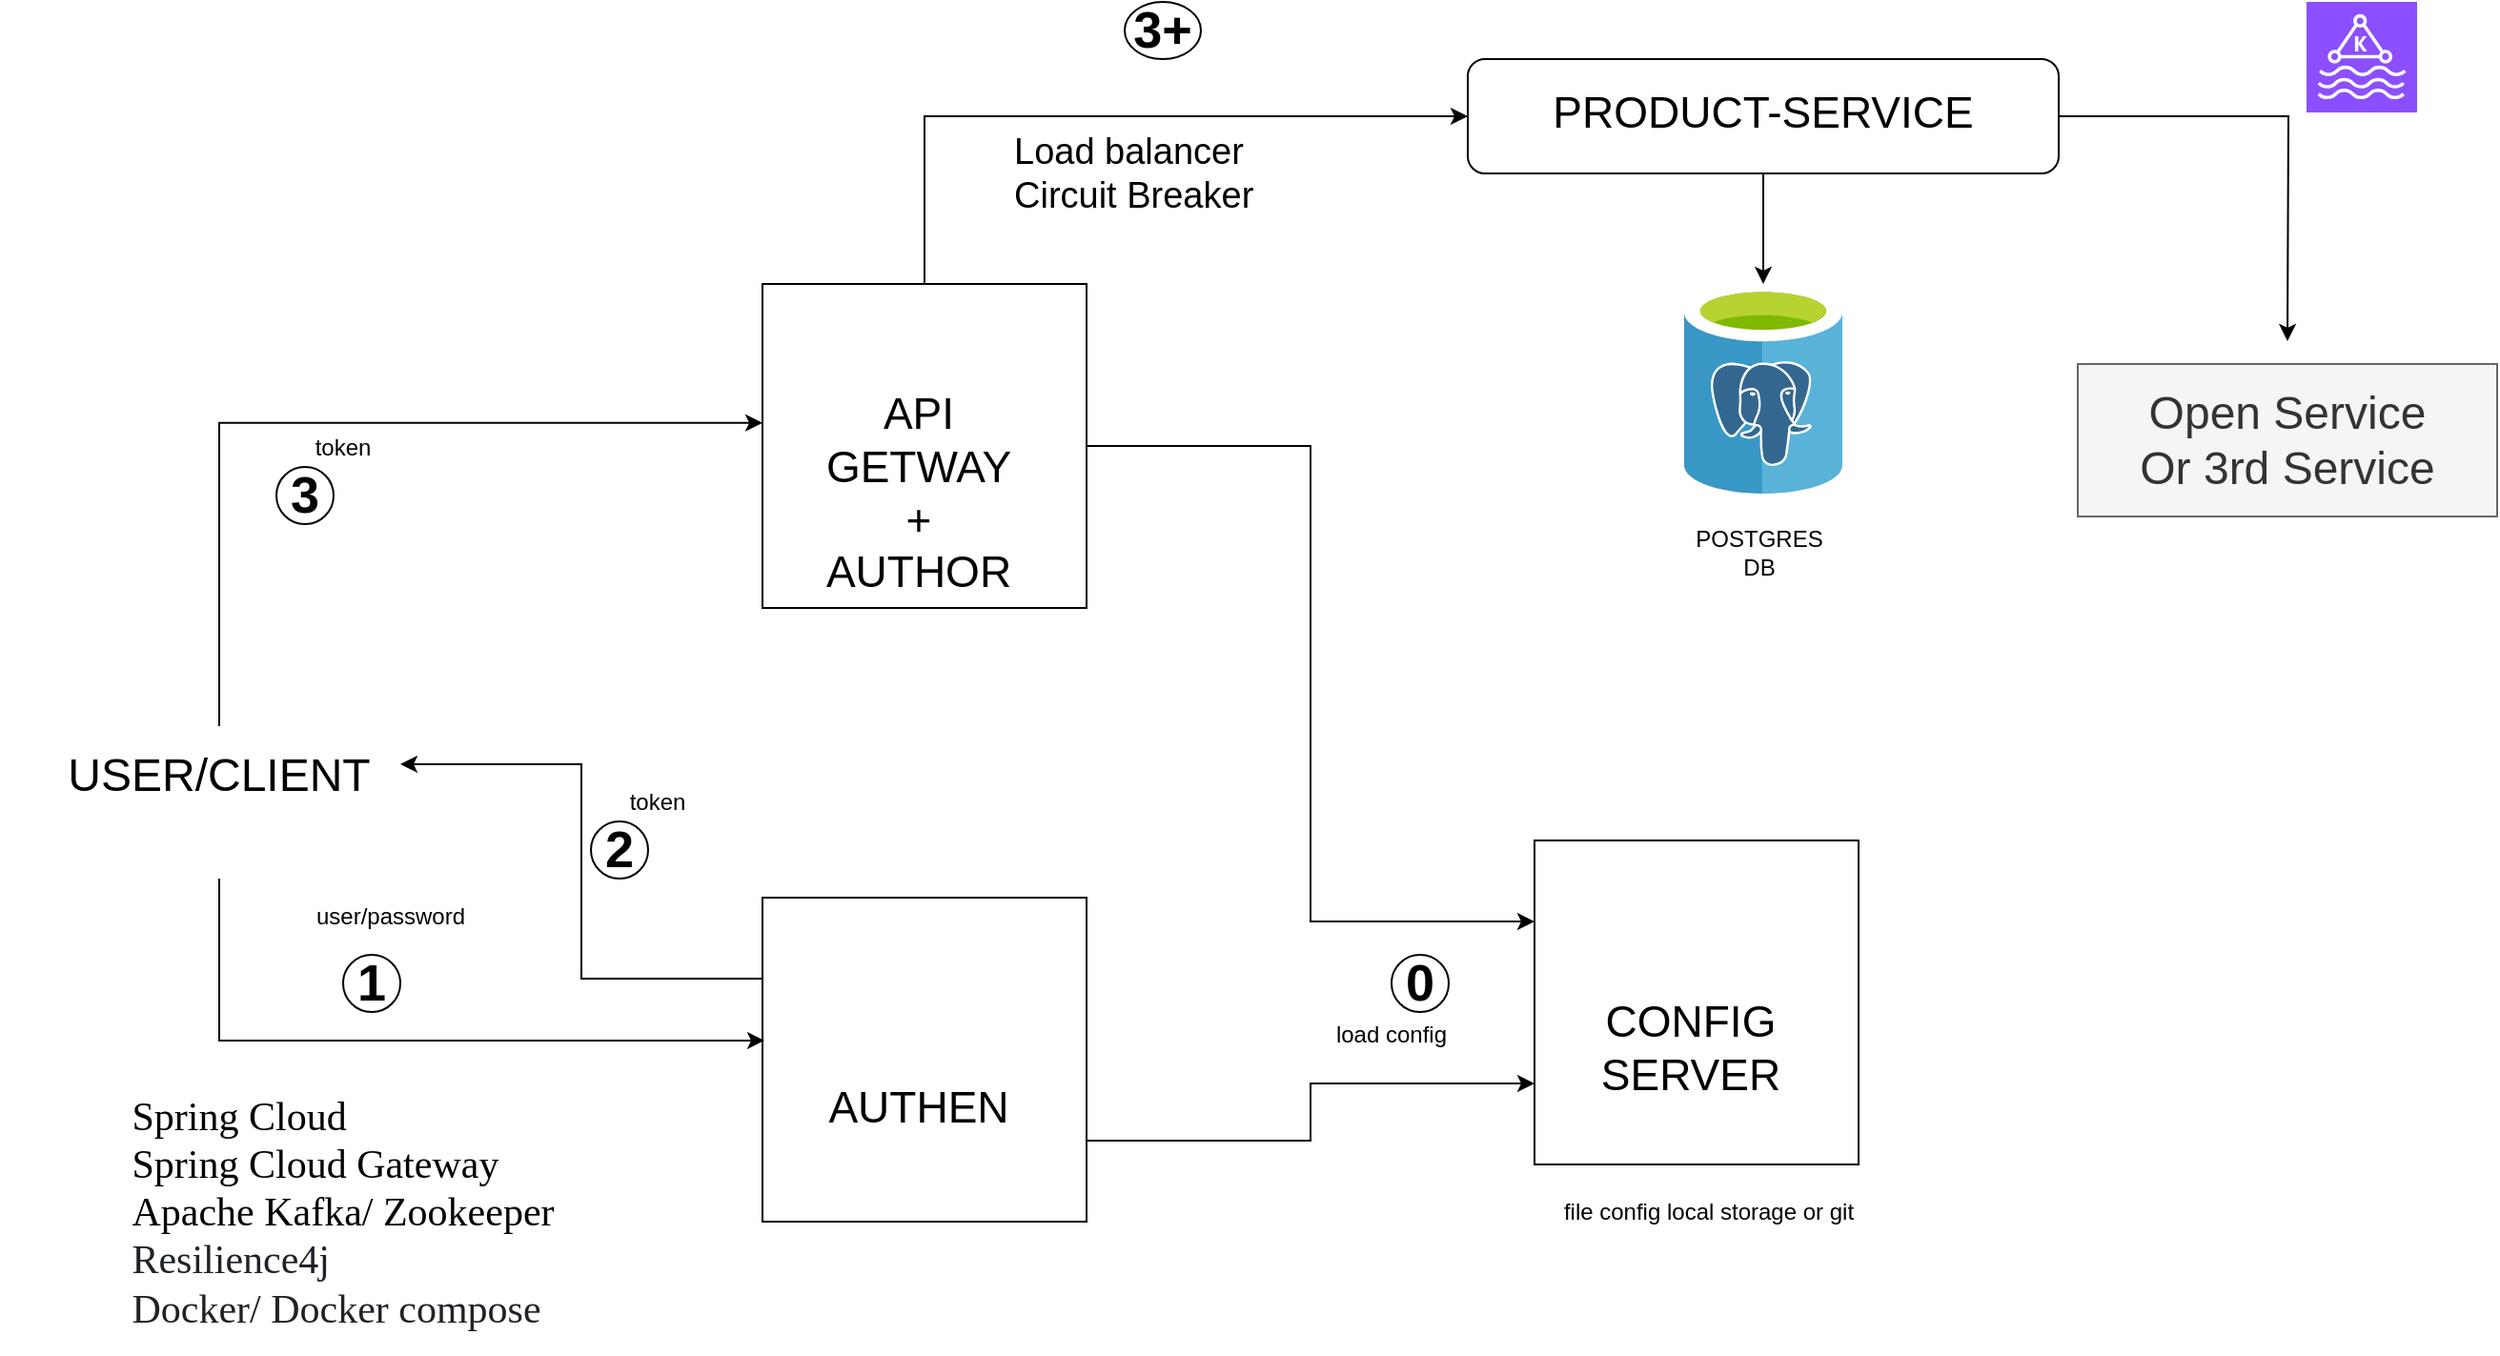 <mxfile version="24.1.0" type="device">
  <diagram name="Page-1" id="IODUMDfnzfg5WSkq0HOb">
    <mxGraphModel dx="1434" dy="738" grid="1" gridSize="10" guides="1" tooltips="1" connect="1" arrows="1" fold="1" page="1" pageScale="1" pageWidth="1369" pageHeight="936" math="0" shadow="0">
      <root>
        <mxCell id="0" />
        <mxCell id="1" parent="0" />
        <mxCell id="_nBaNx2a2KP-oIEA9KMs-3" value="" style="group" parent="1" vertex="1" connectable="0">
          <mxGeometry x="400" y="168" width="170" height="202" as="geometry" />
        </mxCell>
        <mxCell id="_nBaNx2a2KP-oIEA9KMs-1" value="" style="whiteSpace=wrap;html=1;aspect=fixed;" parent="_nBaNx2a2KP-oIEA9KMs-3" vertex="1">
          <mxGeometry width="170" height="170" as="geometry" />
        </mxCell>
        <mxCell id="_nBaNx2a2KP-oIEA9KMs-2" value="&lt;font style=&quot;font-size: 23px;&quot;&gt;API GETWAY&lt;br&gt;+ AUTHOR&lt;/font&gt;" style="text;html=1;align=center;verticalAlign=middle;whiteSpace=wrap;rounded=0;" parent="_nBaNx2a2KP-oIEA9KMs-3" vertex="1">
          <mxGeometry x="32.692" y="102.554" width="98.077" height="15.538" as="geometry" />
        </mxCell>
        <mxCell id="_nBaNx2a2KP-oIEA9KMs-24" style="edgeStyle=orthogonalEdgeStyle;rounded=0;orthogonalLoop=1;jettySize=auto;html=1;entryX=0;entryY=0.5;entryDx=0;entryDy=0;" parent="1" source="_nBaNx2a2KP-oIEA9KMs-9" edge="1">
          <mxGeometry relative="1" as="geometry">
            <mxPoint x="1200" y="198" as="targetPoint" />
          </mxGeometry>
        </mxCell>
        <mxCell id="9PCEL7k4kP_OmGIp3oCn-26" value="" style="edgeStyle=orthogonalEdgeStyle;rounded=0;orthogonalLoop=1;jettySize=auto;html=1;" edge="1" parent="1" source="_nBaNx2a2KP-oIEA9KMs-9" target="_nBaNx2a2KP-oIEA9KMs-33">
          <mxGeometry relative="1" as="geometry" />
        </mxCell>
        <mxCell id="_nBaNx2a2KP-oIEA9KMs-9" value="" style="rounded=1;whiteSpace=wrap;html=1;" parent="1" vertex="1">
          <mxGeometry x="770" y="50" width="310" height="60" as="geometry" />
        </mxCell>
        <mxCell id="_nBaNx2a2KP-oIEA9KMs-21" style="edgeStyle=orthogonalEdgeStyle;rounded=0;orthogonalLoop=1;jettySize=auto;html=1;exitX=0.5;exitY=0;exitDx=0;exitDy=0;entryX=0;entryY=0.5;entryDx=0;entryDy=0;" parent="1" source="_nBaNx2a2KP-oIEA9KMs-1" target="_nBaNx2a2KP-oIEA9KMs-9" edge="1">
          <mxGeometry relative="1" as="geometry" />
        </mxCell>
        <mxCell id="_nBaNx2a2KP-oIEA9KMs-31" value="&lt;div style=&quot;text-align: left; font-size: 21px;&quot;&gt;&lt;span style=&quot;font-family: &amp;quot;Times New Roman&amp;quot;; background-color: initial;&quot;&gt;&lt;font style=&quot;font-size: 21px;&quot;&gt;Spring Cloud&lt;/font&gt;&lt;/span&gt;&lt;/div&gt;&lt;font style=&quot;font-size: 21px;&quot; face=&quot;Times New Roman&quot;&gt;&lt;div style=&quot;text-align: left;&quot;&gt;&lt;span style=&quot;background-color: initial;&quot;&gt;Spring Cloud Gateway&lt;/span&gt;&lt;/div&gt;&lt;div style=&quot;text-align: left;&quot;&gt;&lt;span style=&quot;background-color: initial;&quot;&gt;Apache Kafka/ Zookeeper&lt;/span&gt;&lt;/div&gt;&lt;span style=&quot;color: rgb(31, 35, 40); background-color: rgb(255, 255, 255);&quot;&gt;&lt;div style=&quot;text-align: left;&quot;&gt;Resilience4j&amp;nbsp;&lt;/div&gt;&lt;/span&gt;&lt;/font&gt;&lt;div style=&quot;text-align: left; font-size: 21px;&quot;&gt;&lt;span style=&quot;background-color: rgb(255, 255, 255);&quot;&gt;&lt;font style=&quot;font-size: 21px;&quot; face=&quot;kiULWr-pnnUyZTE9aauR&quot; color=&quot;#1f2328&quot;&gt;Docker/ Docker compose&lt;/font&gt;&lt;br&gt;&lt;/span&gt;&lt;/div&gt;" style="text;html=1;align=center;verticalAlign=middle;whiteSpace=wrap;rounded=0;" parent="1" vertex="1">
          <mxGeometry y="580" width="360" height="149.23" as="geometry" />
        </mxCell>
        <mxCell id="_nBaNx2a2KP-oIEA9KMs-32" value="" style="sketch=0;points=[[0,0,0],[0.25,0,0],[0.5,0,0],[0.75,0,0],[1,0,0],[0,1,0],[0.25,1,0],[0.5,1,0],[0.75,1,0],[1,1,0],[0,0.25,0],[0,0.5,0],[0,0.75,0],[1,0.25,0],[1,0.5,0],[1,0.75,0]];outlineConnect=0;fontColor=#232F3E;fillColor=#8C4FFF;strokeColor=#ffffff;dashed=0;verticalLabelPosition=bottom;verticalAlign=top;align=center;html=1;fontSize=12;fontStyle=0;aspect=fixed;shape=mxgraph.aws4.resourceIcon;resIcon=mxgraph.aws4.managed_streaming_for_kafka;" parent="1" vertex="1">
          <mxGeometry x="1210" y="20" width="58" height="58" as="geometry" />
        </mxCell>
        <mxCell id="_nBaNx2a2KP-oIEA9KMs-33" value="" style="image;sketch=0;aspect=fixed;html=1;points=[];align=center;fontSize=12;image=img/lib/mscae/Azure_Database_for_PostgreSQL_servers.svg;" parent="1" vertex="1">
          <mxGeometry x="883.2" y="168" width="83.6" height="110" as="geometry" />
        </mxCell>
        <mxCell id="_nBaNx2a2KP-oIEA9KMs-15" value="POSTGRES DB" style="text;html=1;align=center;verticalAlign=middle;whiteSpace=wrap;rounded=0;" parent="1" vertex="1">
          <mxGeometry x="883.2" y="294" width="80" height="30" as="geometry" />
        </mxCell>
        <mxCell id="_nBaNx2a2KP-oIEA9KMs-39" value="Load balancer&#xa;Circuit Breaker" style="text;whiteSpace=wrap;fontSize=19;" parent="1" vertex="1">
          <mxGeometry x="530" y="80.77" width="180" height="60" as="geometry" />
        </mxCell>
        <mxCell id="_nBaNx2a2KP-oIEA9KMs-45" value="Open Service&lt;br&gt;Or 3rd Service" style="text;html=1;align=center;verticalAlign=middle;whiteSpace=wrap;rounded=0;fontSize=24;fillColor=#f5f5f5;fontColor=#333333;strokeColor=#666666;" parent="1" vertex="1">
          <mxGeometry x="1090" y="210" width="220" height="80" as="geometry" />
        </mxCell>
        <mxCell id="9PCEL7k4kP_OmGIp3oCn-1" value="" style="group" vertex="1" connectable="0" parent="1">
          <mxGeometry x="805" y="460" width="188.47" height="210" as="geometry" />
        </mxCell>
        <mxCell id="9PCEL7k4kP_OmGIp3oCn-2" value="" style="whiteSpace=wrap;html=1;aspect=fixed;" vertex="1" parent="9PCEL7k4kP_OmGIp3oCn-1">
          <mxGeometry width="170" height="170" as="geometry" />
        </mxCell>
        <mxCell id="9PCEL7k4kP_OmGIp3oCn-3" value="&lt;font style=&quot;font-size: 23px;&quot;&gt;CONFIG SERVER&lt;/font&gt;" style="text;html=1;align=center;verticalAlign=middle;whiteSpace=wrap;rounded=0;" vertex="1" parent="9PCEL7k4kP_OmGIp3oCn-1">
          <mxGeometry x="32.692" y="101.538" width="98.077" height="15.385" as="geometry" />
        </mxCell>
        <mxCell id="9PCEL7k4kP_OmGIp3oCn-23" value="file config local storage or git" style="text;html=1;align=center;verticalAlign=middle;whiteSpace=wrap;rounded=0;" vertex="1" parent="9PCEL7k4kP_OmGIp3oCn-1">
          <mxGeometry x="-5" y="180" width="193.47" height="30" as="geometry" />
        </mxCell>
        <mxCell id="9PCEL7k4kP_OmGIp3oCn-4" value="" style="group" vertex="1" connectable="0" parent="1">
          <mxGeometry x="400" y="490" width="170" height="202" as="geometry" />
        </mxCell>
        <mxCell id="9PCEL7k4kP_OmGIp3oCn-5" value="" style="whiteSpace=wrap;html=1;aspect=fixed;" vertex="1" parent="9PCEL7k4kP_OmGIp3oCn-4">
          <mxGeometry width="170" height="170" as="geometry" />
        </mxCell>
        <mxCell id="9PCEL7k4kP_OmGIp3oCn-6" value="&lt;span style=&quot;font-size: 23px;&quot;&gt;AUTHEN&lt;/span&gt;" style="text;html=1;align=center;verticalAlign=middle;whiteSpace=wrap;rounded=0;" vertex="1" parent="9PCEL7k4kP_OmGIp3oCn-4">
          <mxGeometry x="32.692" y="102.554" width="98.077" height="15.538" as="geometry" />
        </mxCell>
        <mxCell id="9PCEL7k4kP_OmGIp3oCn-8" style="edgeStyle=orthogonalEdgeStyle;rounded=0;orthogonalLoop=1;jettySize=auto;html=1;exitX=1;exitY=0.75;exitDx=0;exitDy=0;entryX=0;entryY=0.75;entryDx=0;entryDy=0;" edge="1" parent="1" source="9PCEL7k4kP_OmGIp3oCn-5" target="9PCEL7k4kP_OmGIp3oCn-2">
          <mxGeometry relative="1" as="geometry" />
        </mxCell>
        <mxCell id="9PCEL7k4kP_OmGIp3oCn-9" value="&lt;font style=&quot;font-size: 24px;&quot;&gt;USER/CLIENT&lt;/font&gt;&lt;div style=&quot;font-size: 24px;&quot;&gt;&lt;br&gt;&lt;/div&gt;" style="text;html=1;align=center;verticalAlign=middle;whiteSpace=wrap;rounded=0;" vertex="1" parent="1">
          <mxGeometry x="20" y="400" width="190" height="80" as="geometry" />
        </mxCell>
        <mxCell id="9PCEL7k4kP_OmGIp3oCn-10" style="edgeStyle=orthogonalEdgeStyle;rounded=0;orthogonalLoop=1;jettySize=auto;html=1;entryX=0.006;entryY=0.441;entryDx=0;entryDy=0;entryPerimeter=0;" edge="1" parent="1" source="9PCEL7k4kP_OmGIp3oCn-9" target="9PCEL7k4kP_OmGIp3oCn-5">
          <mxGeometry relative="1" as="geometry">
            <Array as="points">
              <mxPoint x="115" y="565" />
            </Array>
          </mxGeometry>
        </mxCell>
        <mxCell id="9PCEL7k4kP_OmGIp3oCn-12" value="&lt;b&gt;&lt;font style=&quot;font-size: 27px;&quot;&gt;1&lt;/font&gt;&lt;/b&gt;" style="ellipse;whiteSpace=wrap;html=1;" vertex="1" parent="1">
          <mxGeometry x="180" y="520" width="30" height="30" as="geometry" />
        </mxCell>
        <mxCell id="9PCEL7k4kP_OmGIp3oCn-13" style="edgeStyle=orthogonalEdgeStyle;rounded=0;orthogonalLoop=1;jettySize=auto;html=1;exitX=0;exitY=0.25;exitDx=0;exitDy=0;entryX=1;entryY=0.25;entryDx=0;entryDy=0;" edge="1" parent="1" source="9PCEL7k4kP_OmGIp3oCn-5" target="9PCEL7k4kP_OmGIp3oCn-9">
          <mxGeometry relative="1" as="geometry" />
        </mxCell>
        <mxCell id="9PCEL7k4kP_OmGIp3oCn-14" value="&lt;b&gt;&lt;font style=&quot;font-size: 27px;&quot;&gt;2&lt;/font&gt;&lt;/b&gt;" style="ellipse;whiteSpace=wrap;html=1;" vertex="1" parent="1">
          <mxGeometry x="310" y="450" width="30" height="30" as="geometry" />
        </mxCell>
        <mxCell id="9PCEL7k4kP_OmGIp3oCn-15" value="user/password" style="text;html=1;align=center;verticalAlign=middle;whiteSpace=wrap;rounded=0;" vertex="1" parent="1">
          <mxGeometry x="160" y="490" width="90" height="20" as="geometry" />
        </mxCell>
        <mxCell id="9PCEL7k4kP_OmGIp3oCn-16" value="token" style="text;html=1;align=center;verticalAlign=middle;whiteSpace=wrap;rounded=0;" vertex="1" parent="1">
          <mxGeometry x="300" y="430" width="90" height="20" as="geometry" />
        </mxCell>
        <mxCell id="9PCEL7k4kP_OmGIp3oCn-17" style="edgeStyle=orthogonalEdgeStyle;rounded=0;orthogonalLoop=1;jettySize=auto;html=1;entryX=0;entryY=0.429;entryDx=0;entryDy=0;entryPerimeter=0;" edge="1" parent="1" source="9PCEL7k4kP_OmGIp3oCn-9" target="_nBaNx2a2KP-oIEA9KMs-1">
          <mxGeometry relative="1" as="geometry">
            <Array as="points">
              <mxPoint x="115" y="241" />
            </Array>
          </mxGeometry>
        </mxCell>
        <mxCell id="9PCEL7k4kP_OmGIp3oCn-19" value="&lt;b&gt;&lt;font style=&quot;font-size: 27px;&quot;&gt;3&lt;/font&gt;&lt;/b&gt;" style="ellipse;whiteSpace=wrap;html=1;" vertex="1" parent="1">
          <mxGeometry x="145" y="264" width="30" height="30" as="geometry" />
        </mxCell>
        <mxCell id="9PCEL7k4kP_OmGIp3oCn-20" value="token" style="text;html=1;align=center;verticalAlign=middle;whiteSpace=wrap;rounded=0;" vertex="1" parent="1">
          <mxGeometry x="135" y="244" width="90" height="20" as="geometry" />
        </mxCell>
        <mxCell id="9PCEL7k4kP_OmGIp3oCn-21" value="&lt;b&gt;&lt;font style=&quot;font-size: 27px;&quot;&gt;0&lt;/font&gt;&lt;/b&gt;" style="ellipse;whiteSpace=wrap;html=1;" vertex="1" parent="1">
          <mxGeometry x="730" y="520" width="30" height="30" as="geometry" />
        </mxCell>
        <mxCell id="9PCEL7k4kP_OmGIp3oCn-22" value="load config" style="text;html=1;align=center;verticalAlign=middle;whiteSpace=wrap;rounded=0;" vertex="1" parent="1">
          <mxGeometry x="685" y="552" width="90" height="20" as="geometry" />
        </mxCell>
        <mxCell id="9PCEL7k4kP_OmGIp3oCn-24" value="&lt;span style=&quot;font-size: 23px;&quot;&gt;PRODUCT-SERVICE&lt;/span&gt;" style="text;html=1;align=center;verticalAlign=middle;whiteSpace=wrap;rounded=0;" vertex="1" parent="1">
          <mxGeometry x="810" y="65" width="230" height="25" as="geometry" />
        </mxCell>
        <mxCell id="9PCEL7k4kP_OmGIp3oCn-28" style="edgeStyle=orthogonalEdgeStyle;rounded=0;orthogonalLoop=1;jettySize=auto;html=1;entryX=0;entryY=0.25;entryDx=0;entryDy=0;" edge="1" parent="1" source="_nBaNx2a2KP-oIEA9KMs-1" target="9PCEL7k4kP_OmGIp3oCn-2">
          <mxGeometry relative="1" as="geometry" />
        </mxCell>
        <mxCell id="9PCEL7k4kP_OmGIp3oCn-29" value="&lt;b&gt;&lt;font style=&quot;font-size: 27px;&quot;&gt;3+&lt;/font&gt;&lt;/b&gt;" style="ellipse;whiteSpace=wrap;html=1;" vertex="1" parent="1">
          <mxGeometry x="590" y="20" width="40" height="30" as="geometry" />
        </mxCell>
      </root>
    </mxGraphModel>
  </diagram>
</mxfile>
